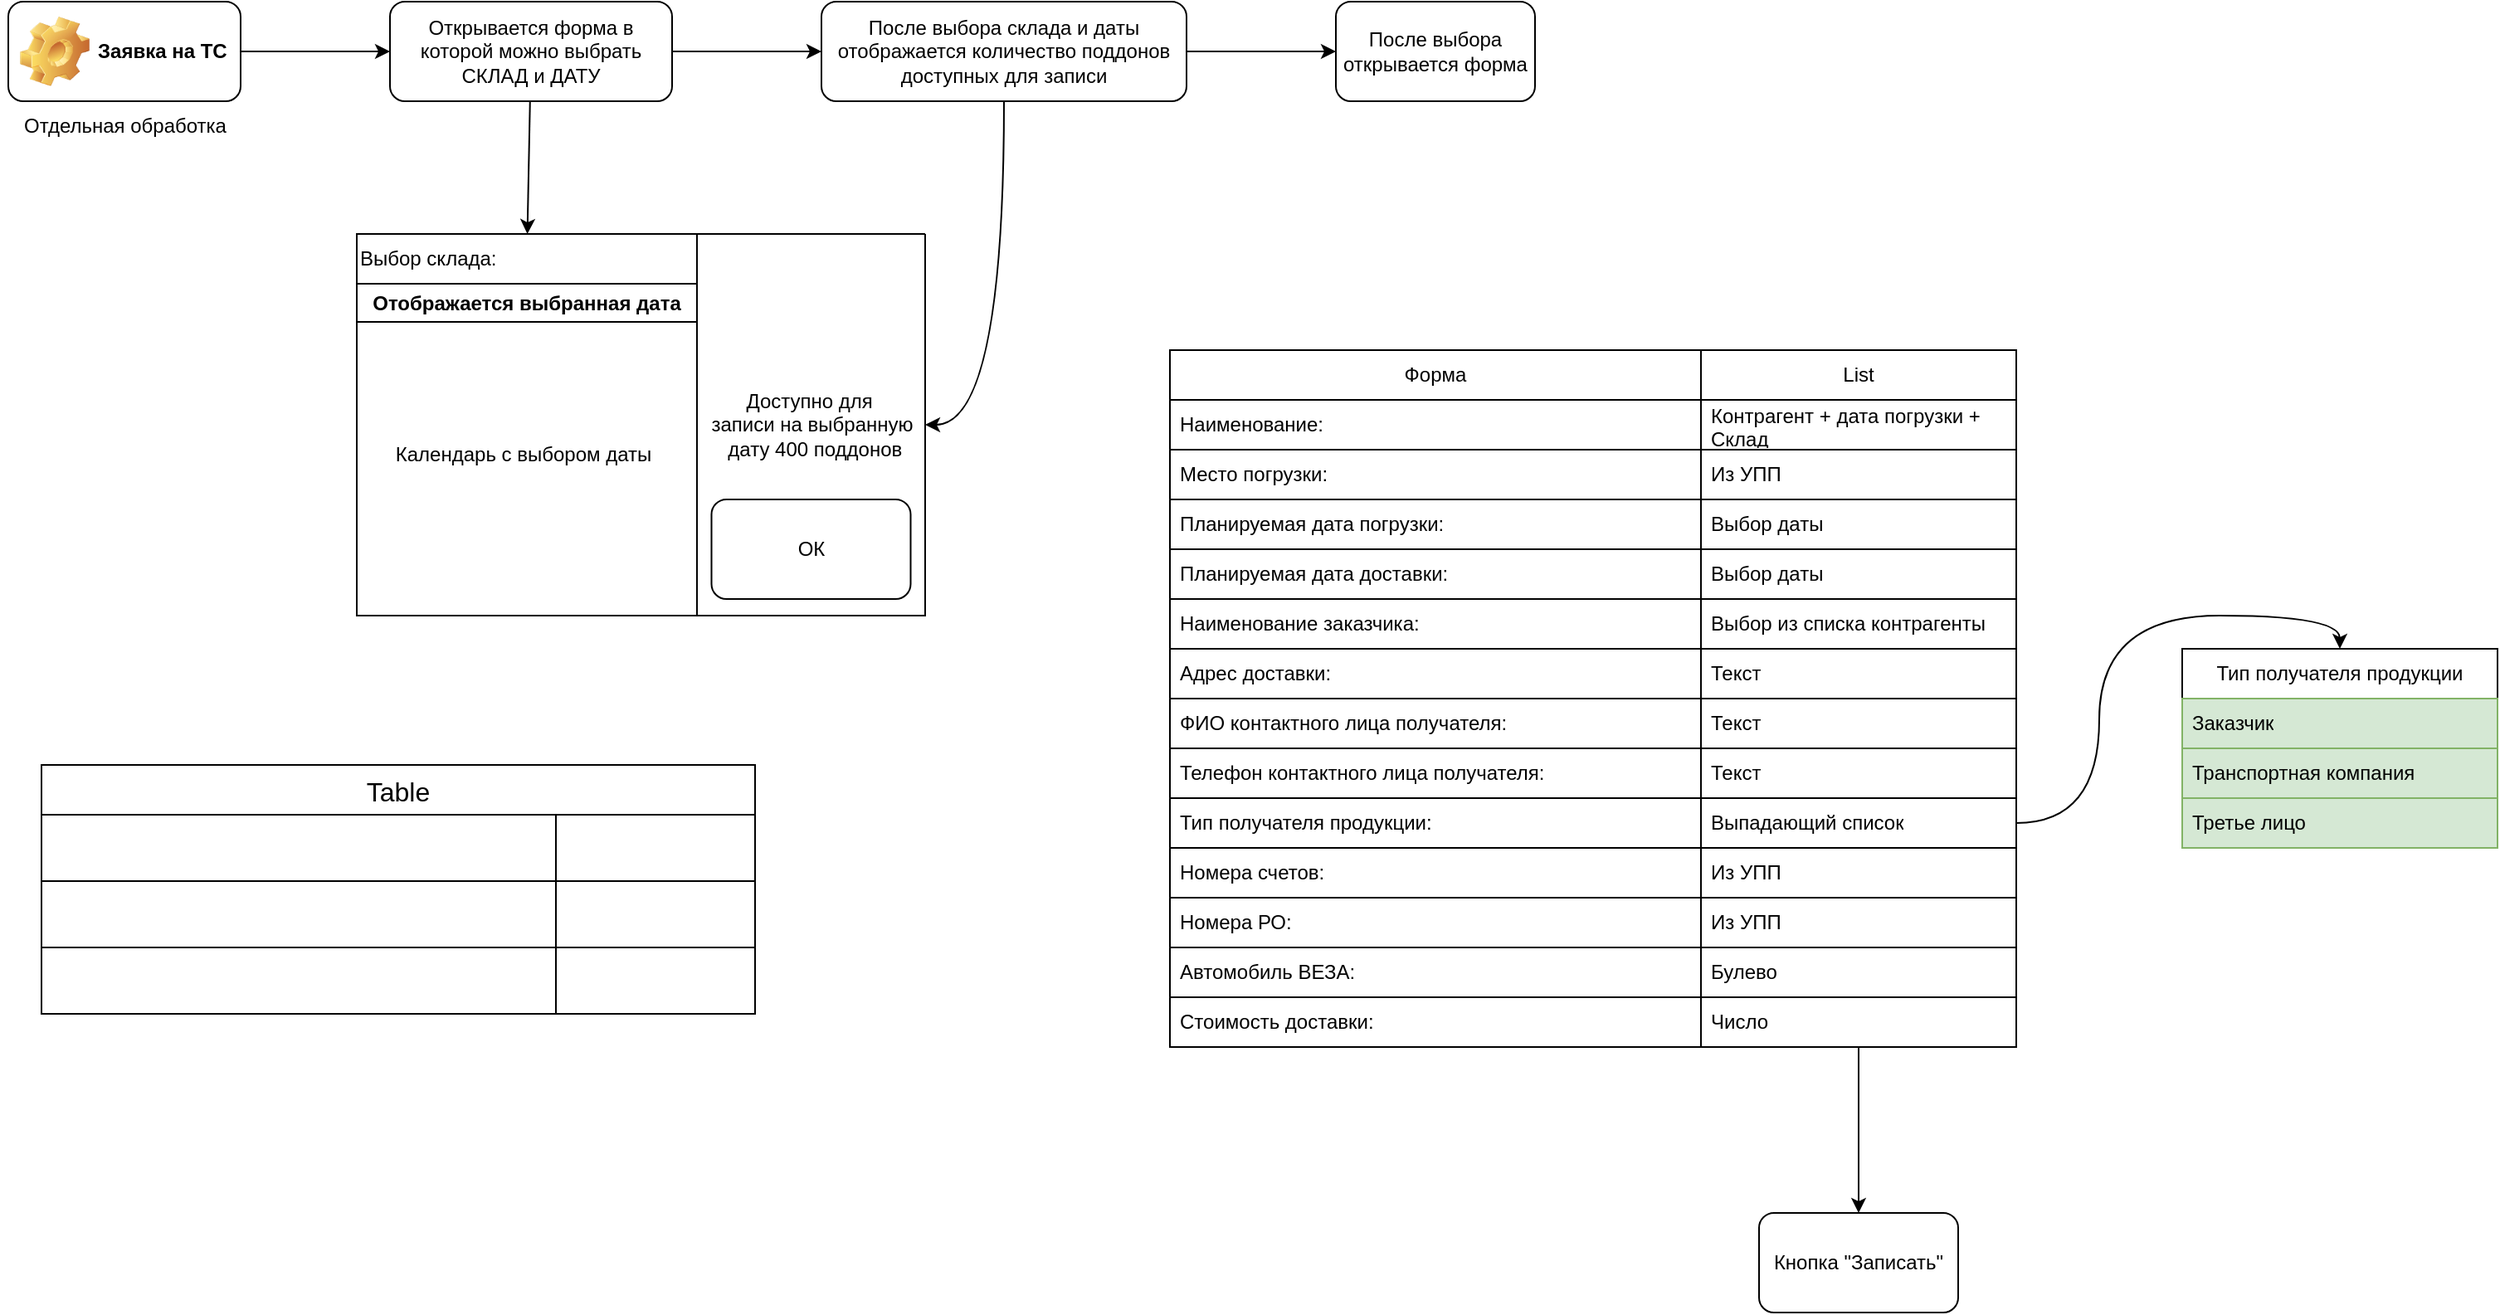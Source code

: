 <mxfile version="24.7.1" type="github">
  <diagram name="Страница — 1" id="oVPgnvs16gRZqMpdbkjU">
    <mxGraphModel dx="2060" dy="1177" grid="1" gridSize="10" guides="1" tooltips="1" connect="1" arrows="1" fold="1" page="1" pageScale="1" pageWidth="827" pageHeight="1169" math="0" shadow="0">
      <root>
        <mxCell id="0" />
        <mxCell id="1" parent="0" />
        <mxCell id="6R4lQHFkGmruEOtJoluM-12" value="" style="edgeStyle=orthogonalEdgeStyle;curved=1;rounded=0;orthogonalLoop=1;jettySize=auto;html=1;" parent="1" source="6R4lQHFkGmruEOtJoluM-9" target="6R4lQHFkGmruEOtJoluM-11" edge="1">
          <mxGeometry relative="1" as="geometry" />
        </mxCell>
        <mxCell id="6R4lQHFkGmruEOtJoluM-9" value="Заявка на ТС" style="label;whiteSpace=wrap;html=1;image=img/clipart/Gear_128x128.png" parent="1" vertex="1">
          <mxGeometry x="40" y="280" width="140" height="60" as="geometry" />
        </mxCell>
        <mxCell id="6R4lQHFkGmruEOtJoluM-10" value="Отдельная обработка" style="text;html=1;align=center;verticalAlign=middle;resizable=0;points=[];autosize=1;strokeColor=none;fillColor=none;rotation=0;" parent="1" vertex="1">
          <mxGeometry x="35" y="340" width="150" height="30" as="geometry" />
        </mxCell>
        <mxCell id="6R4lQHFkGmruEOtJoluM-14" value="" style="edgeStyle=orthogonalEdgeStyle;curved=1;rounded=0;orthogonalLoop=1;jettySize=auto;html=1;" parent="1" source="6R4lQHFkGmruEOtJoluM-11" target="6R4lQHFkGmruEOtJoluM-13" edge="1">
          <mxGeometry relative="1" as="geometry" />
        </mxCell>
        <mxCell id="6R4lQHFkGmruEOtJoluM-21" value="" style="edgeStyle=none;rounded=0;orthogonalLoop=1;jettySize=auto;html=1;" parent="1" source="6R4lQHFkGmruEOtJoluM-11" target="6R4lQHFkGmruEOtJoluM-16" edge="1">
          <mxGeometry relative="1" as="geometry" />
        </mxCell>
        <mxCell id="6R4lQHFkGmruEOtJoluM-11" value="Открывается форма в которой можно выбрать СКЛАД и ДАТУ" style="rounded=1;whiteSpace=wrap;html=1;" parent="1" vertex="1">
          <mxGeometry x="270" y="280" width="170" height="60" as="geometry" />
        </mxCell>
        <mxCell id="6R4lQHFkGmruEOtJoluM-22" style="edgeStyle=orthogonalEdgeStyle;curved=1;rounded=0;orthogonalLoop=1;jettySize=auto;html=1;entryX=1;entryY=0.5;entryDx=0;entryDy=0;" parent="1" source="6R4lQHFkGmruEOtJoluM-13" target="6R4lQHFkGmruEOtJoluM-17" edge="1">
          <mxGeometry relative="1" as="geometry" />
        </mxCell>
        <mxCell id="6R4lQHFkGmruEOtJoluM-25" value="" style="edgeStyle=orthogonalEdgeStyle;curved=1;rounded=0;orthogonalLoop=1;jettySize=auto;html=1;" parent="1" source="6R4lQHFkGmruEOtJoluM-13" target="6R4lQHFkGmruEOtJoluM-24" edge="1">
          <mxGeometry relative="1" as="geometry" />
        </mxCell>
        <mxCell id="6R4lQHFkGmruEOtJoluM-13" value="После выбора склада и даты отображается количество поддонов доступных для записи" style="rounded=1;whiteSpace=wrap;html=1;" parent="1" vertex="1">
          <mxGeometry x="530" y="280" width="220" height="60" as="geometry" />
        </mxCell>
        <mxCell id="6R4lQHFkGmruEOtJoluM-15" value="Отображается выбранная дата" style="swimlane;whiteSpace=wrap;html=1;" parent="1" vertex="1">
          <mxGeometry x="250" y="450" width="205" height="200" as="geometry">
            <mxRectangle x="40" y="430" width="140" height="30" as="alternateBounds" />
          </mxGeometry>
        </mxCell>
        <mxCell id="6R4lQHFkGmruEOtJoluM-16" value="Выбор склада:" style="rounded=0;whiteSpace=wrap;html=1;align=left;" parent="1" vertex="1">
          <mxGeometry x="250" y="420" width="205" height="30" as="geometry" />
        </mxCell>
        <mxCell id="6R4lQHFkGmruEOtJoluM-17" value="" style="swimlane;startSize=0;" parent="1" vertex="1">
          <mxGeometry x="455" y="420" width="137.5" height="230" as="geometry">
            <mxRectangle x="455" y="420" width="50" height="40" as="alternateBounds" />
          </mxGeometry>
        </mxCell>
        <mxCell id="6R4lQHFkGmruEOtJoluM-19" value="Доступно для&amp;nbsp;&lt;div&gt;записи&amp;nbsp;&lt;span style=&quot;background-color: initial;&quot;&gt;на выбранную&lt;/span&gt;&lt;/div&gt;&lt;div&gt;&lt;span style=&quot;background-color: initial;&quot;&gt;&amp;nbsp;дату 400 поддонов&lt;/span&gt;&lt;/div&gt;" style="text;html=1;align=center;verticalAlign=middle;resizable=0;points=[];autosize=1;strokeColor=none;fillColor=none;" parent="6R4lQHFkGmruEOtJoluM-17" vertex="1">
          <mxGeometry x="-6.25" y="85" width="150" height="60" as="geometry" />
        </mxCell>
        <mxCell id="6R4lQHFkGmruEOtJoluM-23" value="ОК" style="rounded=1;whiteSpace=wrap;html=1;" parent="6R4lQHFkGmruEOtJoluM-17" vertex="1">
          <mxGeometry x="8.75" y="160" width="120" height="60" as="geometry" />
        </mxCell>
        <mxCell id="6R4lQHFkGmruEOtJoluM-18" value="Календарь с выбором даты" style="text;html=1;align=center;verticalAlign=middle;resizable=0;points=[];autosize=1;strokeColor=none;fillColor=none;" parent="1" vertex="1">
          <mxGeometry x="260" y="538" width="180" height="30" as="geometry" />
        </mxCell>
        <mxCell id="6R4lQHFkGmruEOtJoluM-24" value="После выбора открывается форма" style="rounded=1;whiteSpace=wrap;html=1;" parent="1" vertex="1">
          <mxGeometry x="840" y="280" width="120" height="60" as="geometry" />
        </mxCell>
        <mxCell id="6R4lQHFkGmruEOtJoluM-26" value="Форма" style="swimlane;fontStyle=0;childLayout=stackLayout;horizontal=1;startSize=30;horizontalStack=0;resizeParent=1;resizeParentMax=0;resizeLast=0;collapsible=1;marginBottom=0;whiteSpace=wrap;html=1;movable=1;resizable=1;rotatable=1;deletable=1;editable=1;locked=0;connectable=1;" parent="1" vertex="1">
          <mxGeometry x="740" y="490" width="320" height="420" as="geometry">
            <mxRectangle x="740" y="490" width="80" height="30" as="alternateBounds" />
          </mxGeometry>
        </mxCell>
        <mxCell id="pBVVgnwpn4ImFM-kD5XR-43" value="Наименование:" style="text;strokeColor=default;fillColor=none;align=left;verticalAlign=middle;spacingLeft=4;spacingRight=4;overflow=hidden;points=[[0,0.5],[1,0.5]];portConstraint=eastwest;rotatable=1;whiteSpace=wrap;html=1;movable=1;resizable=1;deletable=1;editable=1;locked=0;connectable=1;" vertex="1" parent="6R4lQHFkGmruEOtJoluM-26">
          <mxGeometry y="30" width="320" height="30" as="geometry" />
        </mxCell>
        <mxCell id="6R4lQHFkGmruEOtJoluM-27" value="Место погрузки:" style="text;strokeColor=default;fillColor=none;align=left;verticalAlign=middle;spacingLeft=4;spacingRight=4;overflow=hidden;points=[[0,0.5],[1,0.5]];portConstraint=eastwest;rotatable=1;whiteSpace=wrap;html=1;movable=1;resizable=1;deletable=1;editable=1;locked=0;connectable=1;" parent="6R4lQHFkGmruEOtJoluM-26" vertex="1">
          <mxGeometry y="60" width="320" height="30" as="geometry" />
        </mxCell>
        <mxCell id="6R4lQHFkGmruEOtJoluM-28" value="Планируемая дата погрузки:" style="text;strokeColor=default;fillColor=none;align=left;verticalAlign=middle;spacingLeft=4;spacingRight=4;overflow=hidden;points=[[0,0.5],[1,0.5]];portConstraint=eastwest;rotatable=1;whiteSpace=wrap;html=1;movable=1;resizable=1;deletable=1;editable=1;locked=0;connectable=1;" parent="6R4lQHFkGmruEOtJoluM-26" vertex="1">
          <mxGeometry y="90" width="320" height="30" as="geometry" />
        </mxCell>
        <mxCell id="6R4lQHFkGmruEOtJoluM-29" value="Планируемая дата доставки:" style="text;strokeColor=default;fillColor=none;align=left;verticalAlign=middle;spacingLeft=4;spacingRight=4;overflow=hidden;points=[[0,0.5],[1,0.5]];portConstraint=eastwest;rotatable=1;whiteSpace=wrap;html=1;movable=1;resizable=1;deletable=1;editable=1;locked=0;connectable=1;" parent="6R4lQHFkGmruEOtJoluM-26" vertex="1">
          <mxGeometry y="120" width="320" height="30" as="geometry" />
        </mxCell>
        <mxCell id="pBVVgnwpn4ImFM-kD5XR-4" value="Наименование заказчика:" style="text;strokeColor=default;fillColor=none;align=left;verticalAlign=middle;spacingLeft=4;spacingRight=4;overflow=hidden;points=[[0,0.5],[1,0.5]];portConstraint=eastwest;rotatable=1;whiteSpace=wrap;html=1;movable=1;resizable=1;deletable=1;editable=1;locked=0;connectable=1;" vertex="1" parent="6R4lQHFkGmruEOtJoluM-26">
          <mxGeometry y="150" width="320" height="30" as="geometry" />
        </mxCell>
        <mxCell id="pBVVgnwpn4ImFM-kD5XR-3" value="Адрес доставки:" style="text;strokeColor=default;fillColor=none;align=left;verticalAlign=middle;spacingLeft=4;spacingRight=4;overflow=hidden;points=[[0,0.5],[1,0.5]];portConstraint=eastwest;rotatable=1;whiteSpace=wrap;html=1;movable=1;resizable=1;deletable=1;editable=1;locked=0;connectable=1;" vertex="1" parent="6R4lQHFkGmruEOtJoluM-26">
          <mxGeometry y="180" width="320" height="30" as="geometry" />
        </mxCell>
        <mxCell id="pBVVgnwpn4ImFM-kD5XR-2" value="ФИО контактного лица получателя:" style="text;strokeColor=default;fillColor=none;align=left;verticalAlign=middle;spacingLeft=4;spacingRight=4;overflow=hidden;points=[[0,0.5],[1,0.5]];portConstraint=eastwest;rotatable=1;whiteSpace=wrap;html=1;movable=1;resizable=1;deletable=1;editable=1;locked=0;connectable=1;" vertex="1" parent="6R4lQHFkGmruEOtJoluM-26">
          <mxGeometry y="210" width="320" height="30" as="geometry" />
        </mxCell>
        <mxCell id="pBVVgnwpn4ImFM-kD5XR-1" value="Телефон контактного лица получателя:" style="text;strokeColor=default;fillColor=none;align=left;verticalAlign=middle;spacingLeft=4;spacingRight=4;overflow=hidden;points=[[0,0.5],[1,0.5]];portConstraint=eastwest;rotatable=1;whiteSpace=wrap;html=1;movable=1;resizable=1;deletable=1;editable=1;locked=0;connectable=1;" vertex="1" parent="6R4lQHFkGmruEOtJoluM-26">
          <mxGeometry y="240" width="320" height="30" as="geometry" />
        </mxCell>
        <mxCell id="pBVVgnwpn4ImFM-kD5XR-11" value="Тип получателя продукции:" style="text;strokeColor=default;fillColor=none;align=left;verticalAlign=middle;spacingLeft=4;spacingRight=4;overflow=hidden;points=[[0,0.5],[1,0.5]];portConstraint=eastwest;rotatable=1;whiteSpace=wrap;html=1;movable=1;resizable=1;deletable=1;editable=1;locked=0;connectable=1;" vertex="1" parent="6R4lQHFkGmruEOtJoluM-26">
          <mxGeometry y="270" width="320" height="30" as="geometry" />
        </mxCell>
        <mxCell id="pBVVgnwpn4ImFM-kD5XR-10" value="Номера счетов:" style="text;strokeColor=default;fillColor=none;align=left;verticalAlign=middle;spacingLeft=4;spacingRight=4;overflow=hidden;points=[[0,0.5],[1,0.5]];portConstraint=eastwest;rotatable=1;whiteSpace=wrap;html=1;movable=1;resizable=1;deletable=1;editable=1;locked=0;connectable=1;" vertex="1" parent="6R4lQHFkGmruEOtJoluM-26">
          <mxGeometry y="300" width="320" height="30" as="geometry" />
        </mxCell>
        <mxCell id="pBVVgnwpn4ImFM-kD5XR-9" value="Номера РО:" style="text;strokeColor=default;fillColor=none;align=left;verticalAlign=middle;spacingLeft=4;spacingRight=4;overflow=hidden;points=[[0,0.5],[1,0.5]];portConstraint=eastwest;rotatable=1;whiteSpace=wrap;html=1;movable=1;resizable=1;deletable=1;editable=1;locked=0;connectable=1;" vertex="1" parent="6R4lQHFkGmruEOtJoluM-26">
          <mxGeometry y="330" width="320" height="30" as="geometry" />
        </mxCell>
        <mxCell id="pBVVgnwpn4ImFM-kD5XR-47" value="Автомобиль ВЕЗА:" style="text;strokeColor=default;fillColor=none;align=left;verticalAlign=middle;spacingLeft=4;spacingRight=4;overflow=hidden;points=[[0,0.5],[1,0.5]];portConstraint=eastwest;rotatable=1;whiteSpace=wrap;html=1;movable=1;resizable=1;deletable=1;editable=1;locked=0;connectable=1;" vertex="1" parent="6R4lQHFkGmruEOtJoluM-26">
          <mxGeometry y="360" width="320" height="30" as="geometry" />
        </mxCell>
        <mxCell id="pBVVgnwpn4ImFM-kD5XR-45" value="Стоимость доставки:" style="text;strokeColor=none;fillColor=none;align=left;verticalAlign=middle;spacingLeft=4;spacingRight=4;overflow=hidden;points=[[0,0.5],[1,0.5]];portConstraint=eastwest;rotatable=1;whiteSpace=wrap;html=1;movable=1;resizable=1;deletable=1;editable=1;locked=0;connectable=1;" vertex="1" parent="6R4lQHFkGmruEOtJoluM-26">
          <mxGeometry y="390" width="320" height="30" as="geometry" />
        </mxCell>
        <mxCell id="pBVVgnwpn4ImFM-kD5XR-42" style="edgeStyle=orthogonalEdgeStyle;curved=1;rounded=0;orthogonalLoop=1;jettySize=auto;html=1;entryX=0.5;entryY=0;entryDx=0;entryDy=0;" edge="1" parent="1" source="pBVVgnwpn4ImFM-kD5XR-5" target="pBVVgnwpn4ImFM-kD5XR-41">
          <mxGeometry relative="1" as="geometry" />
        </mxCell>
        <mxCell id="pBVVgnwpn4ImFM-kD5XR-5" value="List" style="swimlane;fontStyle=0;childLayout=stackLayout;horizontal=1;startSize=30;horizontalStack=0;resizeParent=1;resizeParentMax=0;resizeLast=0;collapsible=1;marginBottom=0;whiteSpace=wrap;html=1;movable=1;resizable=1;rotatable=1;deletable=1;editable=1;locked=0;connectable=1;" vertex="1" parent="1">
          <mxGeometry x="1060" y="490" width="190" height="420" as="geometry">
            <mxRectangle x="1060" y="490" width="60" height="30" as="alternateBounds" />
          </mxGeometry>
        </mxCell>
        <mxCell id="pBVVgnwpn4ImFM-kD5XR-44" value="Контрагент + дата погрузки + Склад" style="text;strokeColor=default;fillColor=none;align=left;verticalAlign=middle;spacingLeft=4;spacingRight=4;overflow=hidden;points=[[0,0.5],[1,0.5]];portConstraint=eastwest;rotatable=1;whiteSpace=wrap;html=1;movable=1;resizable=1;deletable=1;editable=1;locked=0;connectable=1;" vertex="1" parent="pBVVgnwpn4ImFM-kD5XR-5">
          <mxGeometry y="30" width="190" height="30" as="geometry" />
        </mxCell>
        <mxCell id="pBVVgnwpn4ImFM-kD5XR-6" value="Из УПП" style="text;strokeColor=default;fillColor=none;align=left;verticalAlign=middle;spacingLeft=4;spacingRight=4;overflow=hidden;points=[[0,0.5],[1,0.5]];portConstraint=eastwest;rotatable=1;whiteSpace=wrap;html=1;movable=1;resizable=1;deletable=1;editable=1;locked=0;connectable=1;" vertex="1" parent="pBVVgnwpn4ImFM-kD5XR-5">
          <mxGeometry y="60" width="190" height="30" as="geometry" />
        </mxCell>
        <mxCell id="pBVVgnwpn4ImFM-kD5XR-7" value="Выбор даты" style="text;strokeColor=default;fillColor=none;align=left;verticalAlign=middle;spacingLeft=4;spacingRight=4;overflow=hidden;points=[[0,0.5],[1,0.5]];portConstraint=eastwest;rotatable=1;whiteSpace=wrap;html=1;movable=1;resizable=1;deletable=1;editable=1;locked=0;connectable=1;" vertex="1" parent="pBVVgnwpn4ImFM-kD5XR-5">
          <mxGeometry y="90" width="190" height="30" as="geometry" />
        </mxCell>
        <mxCell id="pBVVgnwpn4ImFM-kD5XR-8" value="Выбор даты" style="text;strokeColor=default;fillColor=none;align=left;verticalAlign=middle;spacingLeft=4;spacingRight=4;overflow=hidden;points=[[0,0.5],[1,0.5]];portConstraint=eastwest;rotatable=1;whiteSpace=wrap;html=1;movable=1;resizable=1;deletable=1;editable=1;locked=0;connectable=1;" vertex="1" parent="pBVVgnwpn4ImFM-kD5XR-5">
          <mxGeometry y="120" width="190" height="30" as="geometry" />
        </mxCell>
        <mxCell id="pBVVgnwpn4ImFM-kD5XR-14" value="Выбор из списка контрагенты" style="text;strokeColor=default;fillColor=none;align=left;verticalAlign=middle;spacingLeft=4;spacingRight=4;overflow=hidden;points=[[0,0.5],[1,0.5]];portConstraint=eastwest;rotatable=1;whiteSpace=wrap;html=1;movable=1;resizable=1;deletable=1;editable=1;locked=0;connectable=1;" vertex="1" parent="pBVVgnwpn4ImFM-kD5XR-5">
          <mxGeometry y="150" width="190" height="30" as="geometry" />
        </mxCell>
        <mxCell id="pBVVgnwpn4ImFM-kD5XR-13" value="Текст" style="text;strokeColor=default;fillColor=none;align=left;verticalAlign=middle;spacingLeft=4;spacingRight=4;overflow=hidden;points=[[0,0.5],[1,0.5]];portConstraint=eastwest;rotatable=1;whiteSpace=wrap;html=1;movable=1;resizable=1;deletable=1;editable=1;locked=0;connectable=1;" vertex="1" parent="pBVVgnwpn4ImFM-kD5XR-5">
          <mxGeometry y="180" width="190" height="30" as="geometry" />
        </mxCell>
        <mxCell id="pBVVgnwpn4ImFM-kD5XR-12" value="Текст" style="text;strokeColor=default;fillColor=none;align=left;verticalAlign=middle;spacingLeft=4;spacingRight=4;overflow=hidden;points=[[0,0.5],[1,0.5]];portConstraint=eastwest;rotatable=1;whiteSpace=wrap;html=1;movable=1;resizable=1;deletable=1;editable=1;locked=0;connectable=1;" vertex="1" parent="pBVVgnwpn4ImFM-kD5XR-5">
          <mxGeometry y="210" width="190" height="30" as="geometry" />
        </mxCell>
        <mxCell id="pBVVgnwpn4ImFM-kD5XR-18" value="Текст" style="text;strokeColor=default;fillColor=none;align=left;verticalAlign=middle;spacingLeft=4;spacingRight=4;overflow=hidden;points=[[0,0.5],[1,0.5]];portConstraint=eastwest;rotatable=1;whiteSpace=wrap;html=1;movable=1;resizable=1;deletable=1;editable=1;locked=0;connectable=1;" vertex="1" parent="pBVVgnwpn4ImFM-kD5XR-5">
          <mxGeometry y="240" width="190" height="30" as="geometry" />
        </mxCell>
        <mxCell id="pBVVgnwpn4ImFM-kD5XR-17" value="Выпадающий список" style="text;strokeColor=default;fillColor=none;align=left;verticalAlign=middle;spacingLeft=4;spacingRight=4;overflow=hidden;points=[[0,0.5],[1,0.5]];portConstraint=eastwest;rotatable=1;whiteSpace=wrap;html=1;movable=1;resizable=1;deletable=1;editable=1;locked=0;connectable=1;" vertex="1" parent="pBVVgnwpn4ImFM-kD5XR-5">
          <mxGeometry y="270" width="190" height="30" as="geometry" />
        </mxCell>
        <mxCell id="pBVVgnwpn4ImFM-kD5XR-16" value="Из УПП" style="text;strokeColor=default;fillColor=none;align=left;verticalAlign=middle;spacingLeft=4;spacingRight=4;overflow=hidden;points=[[0,0.5],[1,0.5]];portConstraint=eastwest;rotatable=1;whiteSpace=wrap;html=1;movable=1;resizable=1;deletable=1;editable=1;locked=0;connectable=1;" vertex="1" parent="pBVVgnwpn4ImFM-kD5XR-5">
          <mxGeometry y="300" width="190" height="30" as="geometry" />
        </mxCell>
        <mxCell id="pBVVgnwpn4ImFM-kD5XR-15" value="Из УПП" style="text;strokeColor=default;fillColor=none;align=left;verticalAlign=middle;spacingLeft=4;spacingRight=4;overflow=hidden;points=[[0,0.5],[1,0.5]];portConstraint=eastwest;rotatable=1;whiteSpace=wrap;html=1;movable=1;resizable=1;deletable=1;editable=1;locked=0;connectable=1;" vertex="1" parent="pBVVgnwpn4ImFM-kD5XR-5">
          <mxGeometry y="330" width="190" height="30" as="geometry" />
        </mxCell>
        <mxCell id="pBVVgnwpn4ImFM-kD5XR-48" value="Булево" style="text;strokeColor=default;fillColor=none;align=left;verticalAlign=middle;spacingLeft=4;spacingRight=4;overflow=hidden;points=[[0,0.5],[1,0.5]];portConstraint=eastwest;rotatable=1;whiteSpace=wrap;html=1;movable=1;resizable=1;deletable=1;editable=1;locked=0;connectable=1;" vertex="1" parent="pBVVgnwpn4ImFM-kD5XR-5">
          <mxGeometry y="360" width="190" height="30" as="geometry" />
        </mxCell>
        <mxCell id="pBVVgnwpn4ImFM-kD5XR-46" value="Число" style="text;strokeColor=none;fillColor=none;align=left;verticalAlign=middle;spacingLeft=4;spacingRight=4;overflow=hidden;points=[[0,0.5],[1,0.5]];portConstraint=eastwest;rotatable=1;whiteSpace=wrap;html=1;movable=1;resizable=1;deletable=1;editable=1;locked=0;connectable=1;" vertex="1" parent="pBVVgnwpn4ImFM-kD5XR-5">
          <mxGeometry y="390" width="190" height="30" as="geometry" />
        </mxCell>
        <mxCell id="pBVVgnwpn4ImFM-kD5XR-19" value="Тип получателя продукции" style="swimlane;fontStyle=0;childLayout=stackLayout;horizontal=1;startSize=30;horizontalStack=0;resizeParent=1;resizeParentMax=0;resizeLast=0;collapsible=1;marginBottom=0;whiteSpace=wrap;html=1;" vertex="1" parent="1">
          <mxGeometry x="1350" y="670" width="190" height="120" as="geometry">
            <mxRectangle x="1350" y="670" width="190" height="30" as="alternateBounds" />
          </mxGeometry>
        </mxCell>
        <mxCell id="pBVVgnwpn4ImFM-kD5XR-20" value="Заказчик" style="text;strokeColor=#82b366;fillColor=#d5e8d4;align=left;verticalAlign=middle;spacingLeft=4;spacingRight=4;overflow=hidden;points=[[0,0.5],[1,0.5]];portConstraint=eastwest;rotatable=0;whiteSpace=wrap;html=1;" vertex="1" parent="pBVVgnwpn4ImFM-kD5XR-19">
          <mxGeometry y="30" width="190" height="30" as="geometry" />
        </mxCell>
        <mxCell id="pBVVgnwpn4ImFM-kD5XR-21" value="Транспортная компания" style="text;strokeColor=#82b366;fillColor=#d5e8d4;align=left;verticalAlign=middle;spacingLeft=4;spacingRight=4;overflow=hidden;points=[[0,0.5],[1,0.5]];portConstraint=eastwest;rotatable=0;whiteSpace=wrap;html=1;" vertex="1" parent="pBVVgnwpn4ImFM-kD5XR-19">
          <mxGeometry y="60" width="190" height="30" as="geometry" />
        </mxCell>
        <mxCell id="pBVVgnwpn4ImFM-kD5XR-22" value="Третье лицо" style="text;strokeColor=#82b366;fillColor=#d5e8d4;align=left;verticalAlign=middle;spacingLeft=4;spacingRight=4;overflow=hidden;points=[[0,0.5],[1,0.5]];portConstraint=eastwest;rotatable=0;whiteSpace=wrap;html=1;" vertex="1" parent="pBVVgnwpn4ImFM-kD5XR-19">
          <mxGeometry y="90" width="190" height="30" as="geometry" />
        </mxCell>
        <mxCell id="pBVVgnwpn4ImFM-kD5XR-25" style="edgeStyle=orthogonalEdgeStyle;curved=1;rounded=0;orthogonalLoop=1;jettySize=auto;html=1;entryX=0.5;entryY=0;entryDx=0;entryDy=0;" edge="1" parent="1" source="pBVVgnwpn4ImFM-kD5XR-17" target="pBVVgnwpn4ImFM-kD5XR-19">
          <mxGeometry relative="1" as="geometry" />
        </mxCell>
        <mxCell id="pBVVgnwpn4ImFM-kD5XR-27" value="Table" style="shape=table;startSize=30;container=1;collapsible=0;childLayout=tableLayout;strokeColor=default;fontSize=16;" vertex="1" parent="1">
          <mxGeometry x="60" y="740" width="430" height="150" as="geometry" />
        </mxCell>
        <mxCell id="pBVVgnwpn4ImFM-kD5XR-28" value="" style="shape=tableRow;horizontal=0;startSize=0;swimlaneHead=0;swimlaneBody=0;strokeColor=inherit;top=0;left=0;bottom=0;right=0;collapsible=0;dropTarget=0;fillColor=none;points=[[0,0.5],[1,0.5]];portConstraint=eastwest;fontSize=16;" vertex="1" parent="pBVVgnwpn4ImFM-kD5XR-27">
          <mxGeometry y="30" width="430" height="40" as="geometry" />
        </mxCell>
        <mxCell id="pBVVgnwpn4ImFM-kD5XR-29" value="" style="shape=partialRectangle;html=1;whiteSpace=wrap;connectable=0;strokeColor=inherit;overflow=hidden;fillColor=none;top=0;left=0;bottom=0;right=0;pointerEvents=1;fontSize=16;" vertex="1" parent="pBVVgnwpn4ImFM-kD5XR-28">
          <mxGeometry width="310" height="40" as="geometry">
            <mxRectangle width="310" height="40" as="alternateBounds" />
          </mxGeometry>
        </mxCell>
        <mxCell id="pBVVgnwpn4ImFM-kD5XR-30" value="" style="shape=partialRectangle;html=1;whiteSpace=wrap;connectable=0;strokeColor=inherit;overflow=hidden;fillColor=none;top=0;left=0;bottom=0;right=0;pointerEvents=1;fontSize=16;" vertex="1" parent="pBVVgnwpn4ImFM-kD5XR-28">
          <mxGeometry x="310" width="120" height="40" as="geometry">
            <mxRectangle width="120" height="40" as="alternateBounds" />
          </mxGeometry>
        </mxCell>
        <mxCell id="pBVVgnwpn4ImFM-kD5XR-32" value="" style="shape=tableRow;horizontal=0;startSize=0;swimlaneHead=0;swimlaneBody=0;strokeColor=inherit;top=0;left=0;bottom=0;right=0;collapsible=0;dropTarget=0;fillColor=none;points=[[0,0.5],[1,0.5]];portConstraint=eastwest;fontSize=16;" vertex="1" parent="pBVVgnwpn4ImFM-kD5XR-27">
          <mxGeometry y="70" width="430" height="40" as="geometry" />
        </mxCell>
        <mxCell id="pBVVgnwpn4ImFM-kD5XR-33" value="" style="shape=partialRectangle;html=1;whiteSpace=wrap;connectable=0;strokeColor=inherit;overflow=hidden;fillColor=none;top=0;left=0;bottom=0;right=0;pointerEvents=1;fontSize=16;" vertex="1" parent="pBVVgnwpn4ImFM-kD5XR-32">
          <mxGeometry width="310" height="40" as="geometry">
            <mxRectangle width="310" height="40" as="alternateBounds" />
          </mxGeometry>
        </mxCell>
        <mxCell id="pBVVgnwpn4ImFM-kD5XR-34" value="" style="shape=partialRectangle;html=1;whiteSpace=wrap;connectable=0;strokeColor=inherit;overflow=hidden;fillColor=none;top=0;left=0;bottom=0;right=0;pointerEvents=1;fontSize=16;" vertex="1" parent="pBVVgnwpn4ImFM-kD5XR-32">
          <mxGeometry x="310" width="120" height="40" as="geometry">
            <mxRectangle width="120" height="40" as="alternateBounds" />
          </mxGeometry>
        </mxCell>
        <mxCell id="pBVVgnwpn4ImFM-kD5XR-36" value="" style="shape=tableRow;horizontal=0;startSize=0;swimlaneHead=0;swimlaneBody=0;strokeColor=inherit;top=0;left=0;bottom=0;right=0;collapsible=0;dropTarget=0;fillColor=none;points=[[0,0.5],[1,0.5]];portConstraint=eastwest;fontSize=16;" vertex="1" parent="pBVVgnwpn4ImFM-kD5XR-27">
          <mxGeometry y="110" width="430" height="40" as="geometry" />
        </mxCell>
        <mxCell id="pBVVgnwpn4ImFM-kD5XR-37" value="" style="shape=partialRectangle;html=1;whiteSpace=wrap;connectable=0;strokeColor=inherit;overflow=hidden;fillColor=none;top=0;left=0;bottom=0;right=0;pointerEvents=1;fontSize=16;" vertex="1" parent="pBVVgnwpn4ImFM-kD5XR-36">
          <mxGeometry width="310" height="40" as="geometry">
            <mxRectangle width="310" height="40" as="alternateBounds" />
          </mxGeometry>
        </mxCell>
        <mxCell id="pBVVgnwpn4ImFM-kD5XR-38" value="" style="shape=partialRectangle;html=1;whiteSpace=wrap;connectable=0;strokeColor=inherit;overflow=hidden;fillColor=none;top=0;left=0;bottom=0;right=0;pointerEvents=1;fontSize=16;" vertex="1" parent="pBVVgnwpn4ImFM-kD5XR-36">
          <mxGeometry x="310" width="120" height="40" as="geometry">
            <mxRectangle width="120" height="40" as="alternateBounds" />
          </mxGeometry>
        </mxCell>
        <mxCell id="pBVVgnwpn4ImFM-kD5XR-41" value="Кнопка &quot;Записать&quot;" style="rounded=1;whiteSpace=wrap;html=1;" vertex="1" parent="1">
          <mxGeometry x="1095" y="1010" width="120" height="60" as="geometry" />
        </mxCell>
      </root>
    </mxGraphModel>
  </diagram>
</mxfile>
